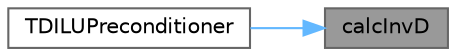digraph "calcInvD"
{
 // LATEX_PDF_SIZE
  bgcolor="transparent";
  edge [fontname=Helvetica,fontsize=10,labelfontname=Helvetica,labelfontsize=10];
  node [fontname=Helvetica,fontsize=10,shape=box,height=0.2,width=0.4];
  rankdir="RL";
  Node1 [id="Node000001",label="calcInvD",height=0.2,width=0.4,color="gray40", fillcolor="grey60", style="filled", fontcolor="black",tooltip=" "];
  Node1 -> Node2 [id="edge1_Node000001_Node000002",dir="back",color="steelblue1",style="solid",tooltip=" "];
  Node2 [id="Node000002",label="TDILUPreconditioner",height=0.2,width=0.4,color="grey40", fillcolor="white", style="filled",URL="$classFoam_1_1TDILUPreconditioner.html#a83033f343d8a210d84737857afb069b8",tooltip=" "];
}

